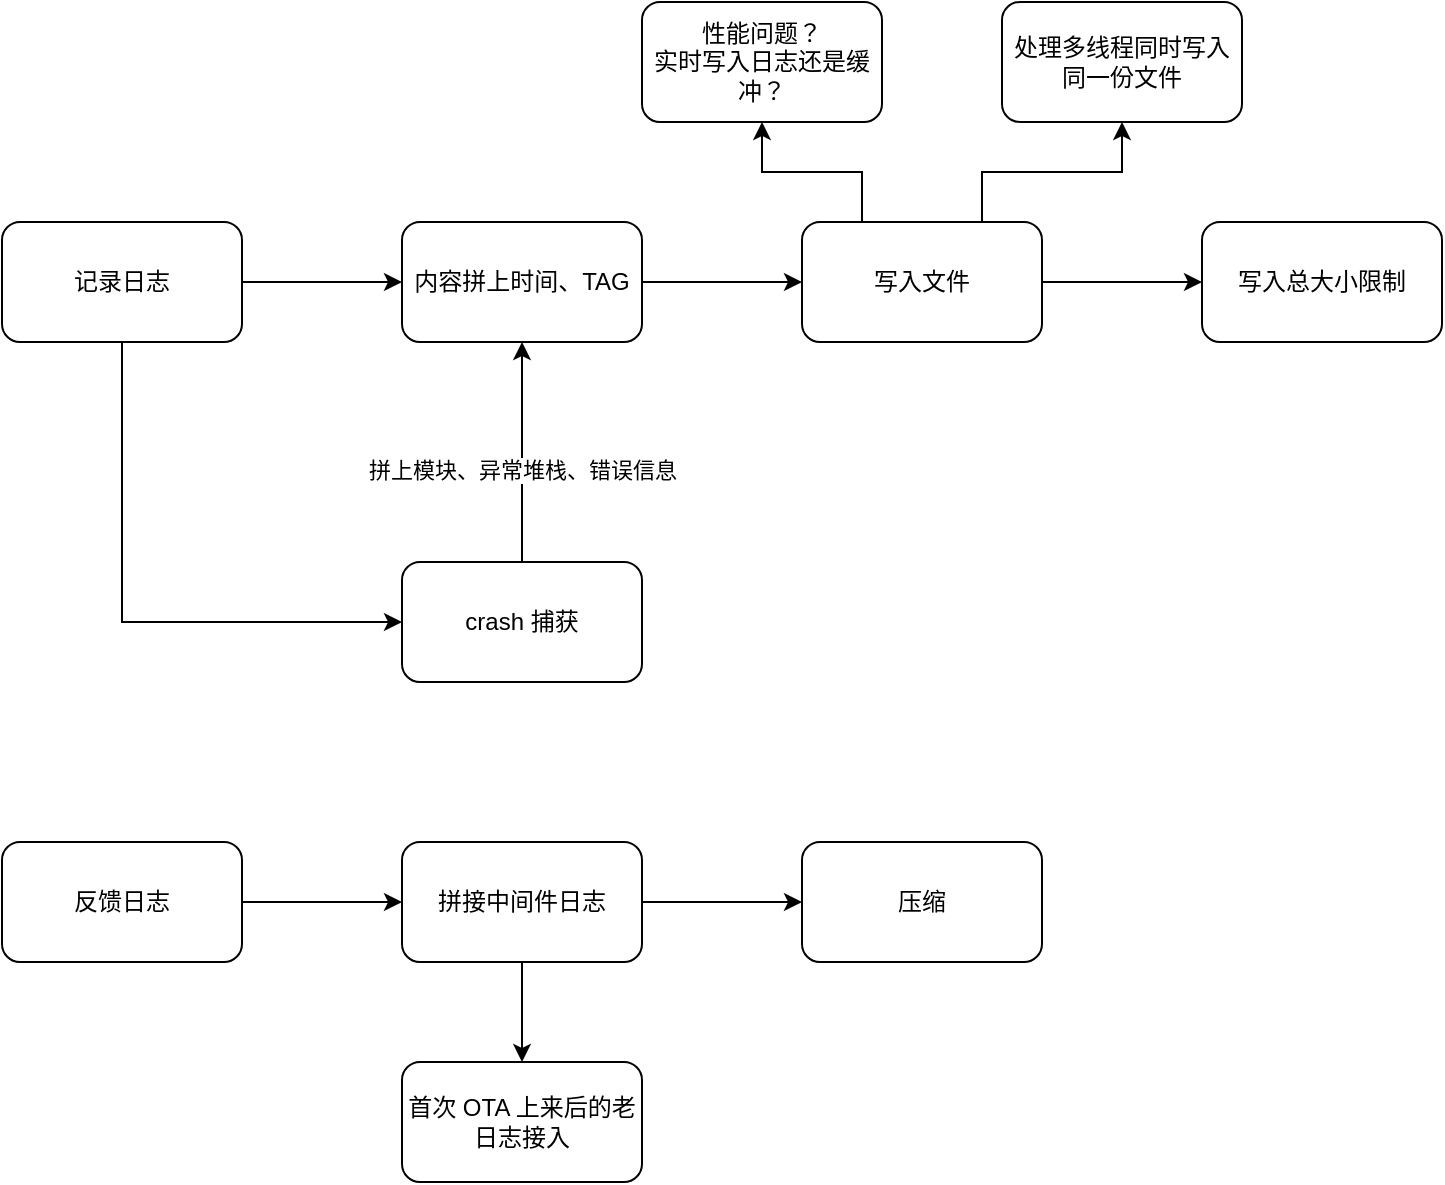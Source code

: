 <mxfile version="26.0.16">
  <diagram name="第 1 页" id="MthdXvIhQl-pecBn-QEG">
    <mxGraphModel dx="870" dy="614" grid="1" gridSize="10" guides="1" tooltips="1" connect="1" arrows="1" fold="1" page="1" pageScale="1" pageWidth="827" pageHeight="1169" math="0" shadow="0">
      <root>
        <mxCell id="0" />
        <mxCell id="1" parent="0" />
        <mxCell id="XflOVn9j-JNl80lCWjgw-10" value="" style="edgeStyle=orthogonalEdgeStyle;rounded=0;orthogonalLoop=1;jettySize=auto;html=1;" edge="1" parent="1" source="XflOVn9j-JNl80lCWjgw-1" target="XflOVn9j-JNl80lCWjgw-9">
          <mxGeometry relative="1" as="geometry" />
        </mxCell>
        <mxCell id="XflOVn9j-JNl80lCWjgw-21" style="edgeStyle=orthogonalEdgeStyle;rounded=0;orthogonalLoop=1;jettySize=auto;html=1;exitX=0.5;exitY=1;exitDx=0;exitDy=0;entryX=0;entryY=0.5;entryDx=0;entryDy=0;" edge="1" parent="1" source="XflOVn9j-JNl80lCWjgw-1" target="XflOVn9j-JNl80lCWjgw-20">
          <mxGeometry relative="1" as="geometry">
            <Array as="points">
              <mxPoint x="120" y="330" />
            </Array>
          </mxGeometry>
        </mxCell>
        <mxCell id="XflOVn9j-JNl80lCWjgw-1" value="记录日志" style="rounded=1;whiteSpace=wrap;html=1;" vertex="1" parent="1">
          <mxGeometry x="60" y="130" width="120" height="60" as="geometry" />
        </mxCell>
        <mxCell id="XflOVn9j-JNl80lCWjgw-15" value="" style="edgeStyle=orthogonalEdgeStyle;rounded=0;orthogonalLoop=1;jettySize=auto;html=1;" edge="1" parent="1" source="XflOVn9j-JNl80lCWjgw-2" target="XflOVn9j-JNl80lCWjgw-14">
          <mxGeometry relative="1" as="geometry" />
        </mxCell>
        <mxCell id="XflOVn9j-JNl80lCWjgw-2" value="反馈日志" style="rounded=1;whiteSpace=wrap;html=1;" vertex="1" parent="1">
          <mxGeometry x="60" y="440" width="120" height="60" as="geometry" />
        </mxCell>
        <mxCell id="XflOVn9j-JNl80lCWjgw-6" value="" style="edgeStyle=orthogonalEdgeStyle;rounded=0;orthogonalLoop=1;jettySize=auto;html=1;exitX=0.25;exitY=0;exitDx=0;exitDy=0;" edge="1" parent="1" source="XflOVn9j-JNl80lCWjgw-3" target="XflOVn9j-JNl80lCWjgw-5">
          <mxGeometry relative="1" as="geometry" />
        </mxCell>
        <mxCell id="XflOVn9j-JNl80lCWjgw-8" value="" style="edgeStyle=orthogonalEdgeStyle;rounded=0;orthogonalLoop=1;jettySize=auto;html=1;" edge="1" parent="1" source="XflOVn9j-JNl80lCWjgw-3" target="XflOVn9j-JNl80lCWjgw-7">
          <mxGeometry relative="1" as="geometry" />
        </mxCell>
        <mxCell id="XflOVn9j-JNl80lCWjgw-13" style="edgeStyle=orthogonalEdgeStyle;rounded=0;orthogonalLoop=1;jettySize=auto;html=1;exitX=0.75;exitY=0;exitDx=0;exitDy=0;" edge="1" parent="1" source="XflOVn9j-JNl80lCWjgw-3" target="XflOVn9j-JNl80lCWjgw-12">
          <mxGeometry relative="1" as="geometry" />
        </mxCell>
        <mxCell id="XflOVn9j-JNl80lCWjgw-3" value="写入文件" style="rounded=1;whiteSpace=wrap;html=1;" vertex="1" parent="1">
          <mxGeometry x="460" y="130" width="120" height="60" as="geometry" />
        </mxCell>
        <mxCell id="XflOVn9j-JNl80lCWjgw-5" value="性能问题？&lt;br&gt;实时写入日志还是缓冲？" style="whiteSpace=wrap;html=1;rounded=1;" vertex="1" parent="1">
          <mxGeometry x="380" y="20" width="120" height="60" as="geometry" />
        </mxCell>
        <mxCell id="XflOVn9j-JNl80lCWjgw-7" value="写入总大小限制" style="rounded=1;whiteSpace=wrap;html=1;" vertex="1" parent="1">
          <mxGeometry x="660" y="130" width="120" height="60" as="geometry" />
        </mxCell>
        <mxCell id="XflOVn9j-JNl80lCWjgw-11" style="edgeStyle=orthogonalEdgeStyle;rounded=0;orthogonalLoop=1;jettySize=auto;html=1;exitX=1;exitY=0.5;exitDx=0;exitDy=0;entryX=0;entryY=0.5;entryDx=0;entryDy=0;" edge="1" parent="1" source="XflOVn9j-JNl80lCWjgw-9" target="XflOVn9j-JNl80lCWjgw-3">
          <mxGeometry relative="1" as="geometry" />
        </mxCell>
        <mxCell id="XflOVn9j-JNl80lCWjgw-9" value="内容拼上时间、TAG" style="rounded=1;whiteSpace=wrap;html=1;" vertex="1" parent="1">
          <mxGeometry x="260" y="130" width="120" height="60" as="geometry" />
        </mxCell>
        <mxCell id="XflOVn9j-JNl80lCWjgw-12" value="处理多线程同时写入同一份文件" style="rounded=1;whiteSpace=wrap;html=1;" vertex="1" parent="1">
          <mxGeometry x="560" y="20" width="120" height="60" as="geometry" />
        </mxCell>
        <mxCell id="XflOVn9j-JNl80lCWjgw-17" value="" style="edgeStyle=orthogonalEdgeStyle;rounded=0;orthogonalLoop=1;jettySize=auto;html=1;" edge="1" parent="1" source="XflOVn9j-JNl80lCWjgw-14" target="XflOVn9j-JNl80lCWjgw-16">
          <mxGeometry relative="1" as="geometry" />
        </mxCell>
        <mxCell id="XflOVn9j-JNl80lCWjgw-19" style="edgeStyle=orthogonalEdgeStyle;rounded=0;orthogonalLoop=1;jettySize=auto;html=1;exitX=0.5;exitY=1;exitDx=0;exitDy=0;entryX=0.5;entryY=0;entryDx=0;entryDy=0;" edge="1" parent="1" source="XflOVn9j-JNl80lCWjgw-14" target="XflOVn9j-JNl80lCWjgw-18">
          <mxGeometry relative="1" as="geometry" />
        </mxCell>
        <mxCell id="XflOVn9j-JNl80lCWjgw-14" value="拼接中间件日志" style="rounded=1;whiteSpace=wrap;html=1;" vertex="1" parent="1">
          <mxGeometry x="260" y="440" width="120" height="60" as="geometry" />
        </mxCell>
        <mxCell id="XflOVn9j-JNl80lCWjgw-16" value="压缩" style="rounded=1;whiteSpace=wrap;html=1;" vertex="1" parent="1">
          <mxGeometry x="460" y="440" width="120" height="60" as="geometry" />
        </mxCell>
        <mxCell id="XflOVn9j-JNl80lCWjgw-18" value="首次 OTA 上来后的老日志接入" style="rounded=1;whiteSpace=wrap;html=1;" vertex="1" parent="1">
          <mxGeometry x="260" y="550" width="120" height="60" as="geometry" />
        </mxCell>
        <mxCell id="XflOVn9j-JNl80lCWjgw-24" style="edgeStyle=orthogonalEdgeStyle;rounded=0;orthogonalLoop=1;jettySize=auto;html=1;exitX=0.5;exitY=0;exitDx=0;exitDy=0;entryX=0.5;entryY=1;entryDx=0;entryDy=0;" edge="1" parent="1" source="XflOVn9j-JNl80lCWjgw-20" target="XflOVn9j-JNl80lCWjgw-9">
          <mxGeometry relative="1" as="geometry" />
        </mxCell>
        <mxCell id="XflOVn9j-JNl80lCWjgw-25" value="拼上模块、异常堆栈、错误信息" style="edgeLabel;html=1;align=center;verticalAlign=middle;resizable=0;points=[];" vertex="1" connectable="0" parent="XflOVn9j-JNl80lCWjgw-24">
          <mxGeometry x="-0.158" relative="1" as="geometry">
            <mxPoint as="offset" />
          </mxGeometry>
        </mxCell>
        <mxCell id="XflOVn9j-JNl80lCWjgw-20" value="crash 捕获" style="rounded=1;whiteSpace=wrap;html=1;" vertex="1" parent="1">
          <mxGeometry x="260" y="300" width="120" height="60" as="geometry" />
        </mxCell>
      </root>
    </mxGraphModel>
  </diagram>
</mxfile>
